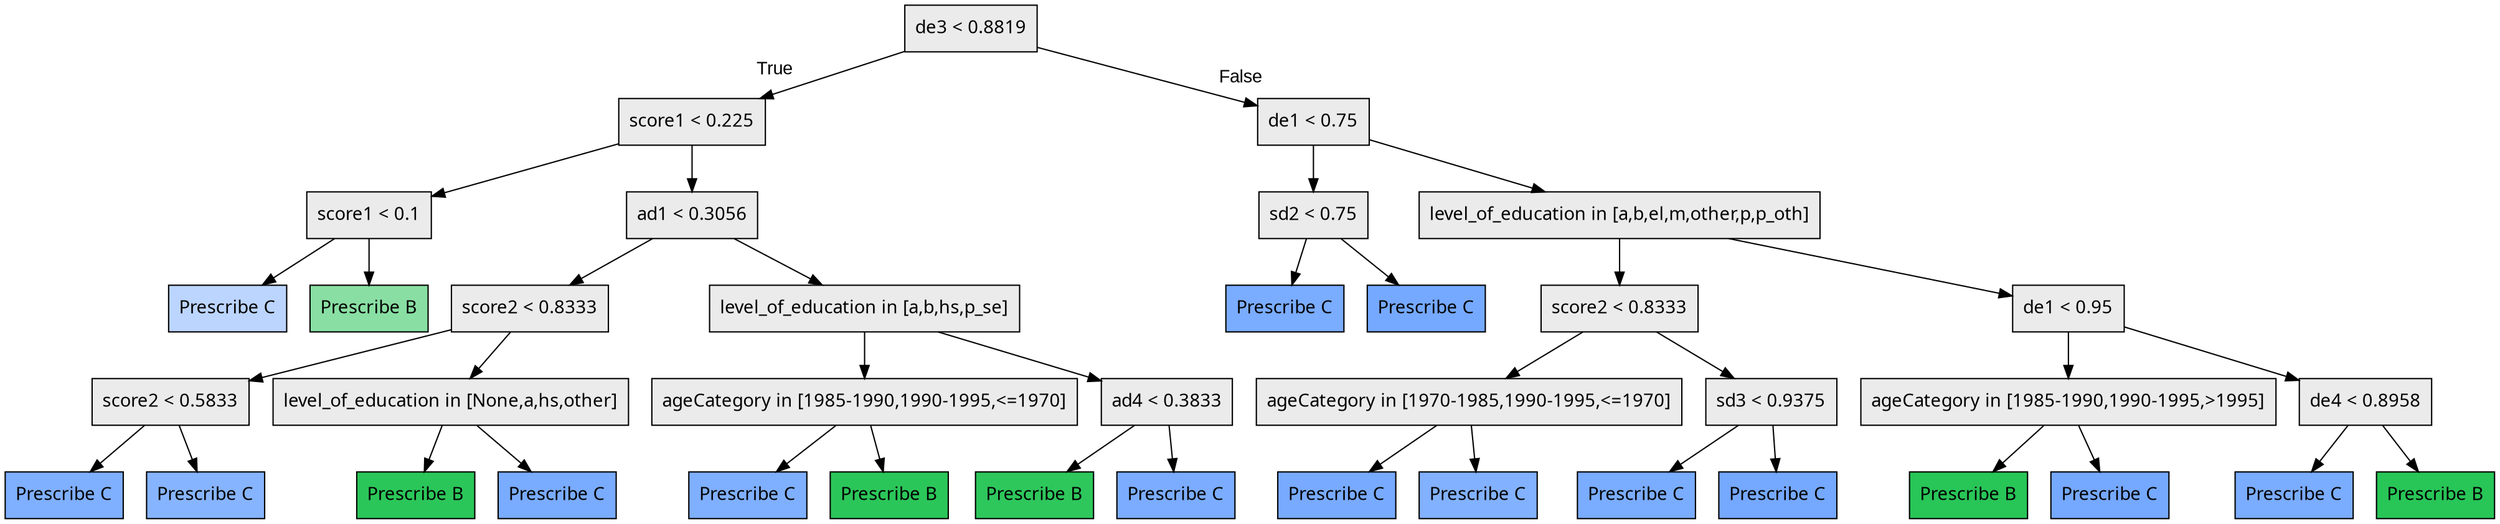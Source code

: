 digraph "G" {
1 [fillcolor="#EBEBEB", fontname="bold arial", label="de3 &lt; 0.8819", shape=box, style="filled"];
2 [fillcolor="#EBEBEB", fontname="bold arial", label="score1 &lt; 0.225", shape=box, style="filled"];
3 [fillcolor="#EBEBEB", fontname="bold arial", label="score1 &lt; 0.1", shape=box, style="filled"];
4 [color=black, fillcolor="#619CFF6c", fontname="bold arial", label="Prescribe C", shape=box, style="filled"];
5 [color=black, fillcolor="#00BA3876", fontname="bold arial", label="Prescribe B", shape=box, style="filled"];
6 [fillcolor="#EBEBEB", fontname="bold arial", label="ad1 &lt; 0.3056", shape=box, style="filled"];
7 [fillcolor="#EBEBEB", fontname="bold arial", label="score2 &lt; 0.8333", shape=box, style="filled"];
8 [fillcolor="#EBEBEB", fontname="bold arial", label="score2 &lt; 0.5833", shape=box, style="filled"];
9 [color=black, fillcolor="#619CFFcf", fontname="bold arial", label="Prescribe C", shape=box, style="filled"];
10 [color=black, fillcolor="#619CFFc1", fontname="bold arial", label="Prescribe C", shape=box, style="filled"];
11 [fillcolor="#EBEBEB", fontname="bold arial", label="level_of_education in [None,a,hs,other]", shape=box, style="filled"];
12 [color=black, fillcolor="#00BA38d4", fontname="bold arial", label="Prescribe B", shape=box, style="filled"];
13 [color=black, fillcolor="#619CFFd8", fontname="bold arial", label="Prescribe C", shape=box, style="filled"];
14 [fillcolor="#EBEBEB", fontname="bold arial", label="level_of_education in [a,b,hs,p_se]", shape=box, style="filled"];
15 [fillcolor="#EBEBEB", fontname="bold arial", label="ageCategory in [1985-1990,1990-1995,&lt;=1970]", shape=box, style="filled"];
16 [color=black, fillcolor="#619CFFce", fontname="bold arial", label="Prescribe C", shape=box, style="filled"];
17 [color=black, fillcolor="#00BA38d4", fontname="bold arial", label="Prescribe B", shape=box, style="filled"];
18 [fillcolor="#EBEBEB", fontname="bold arial", label="ad4 &lt; 0.3833", shape=box, style="filled"];
19 [color=black, fillcolor="#00BA38d1", fontname="bold arial", label="Prescribe B", shape=box, style="filled"];
20 [color=black, fillcolor="#619CFFd5", fontname="bold arial", label="Prescribe C", shape=box, style="filled"];
21 [fillcolor="#EBEBEB", fontname="bold arial", label="de1 &lt; 0.75", shape=box, style="filled"];
22 [fillcolor="#EBEBEB", fontname="bold arial", label="sd2 &lt; 0.75", shape=box, style="filled"];
23 [color=black, fillcolor="#619CFFd6", fontname="bold arial", label="Prescribe C", shape=box, style="filled"];
24 [color=black, fillcolor="#619CFFde", fontname="bold arial", label="Prescribe C", shape=box, style="filled"];
25 [fillcolor="#EBEBEB", fontname="bold arial", label="level_of_education in [a,b,el,m,other,p,p_oth]", shape=box, style="filled"];
26 [fillcolor="#EBEBEB", fontname="bold arial", label="score2 &lt; 0.8333", shape=box, style="filled"];
27 [fillcolor="#EBEBEB", fontname="bold arial", label="ageCategory in [1970-1985,1990-1995,&lt;=1970]", shape=box, style="filled"];
28 [color=black, fillcolor="#619CFFda", fontname="bold arial", label="Prescribe C", shape=box, style="filled"];
29 [color=black, fillcolor="#619CFFc9", fontname="bold arial", label="Prescribe C", shape=box, style="filled"];
30 [fillcolor="#EBEBEB", fontname="bold arial", label="sd3 &lt; 0.9375", shape=box, style="filled"];
31 [color=black, fillcolor="#619CFFd7", fontname="bold arial", label="Prescribe C", shape=box, style="filled"];
32 [color=black, fillcolor="#619CFFdf", fontname="bold arial", label="Prescribe C", shape=box, style="filled"];
33 [fillcolor="#EBEBEB", fontname="bold arial", label="de1 &lt; 0.95", shape=box, style="filled"];
34 [fillcolor="#EBEBEB", fontname="bold arial", label="ageCategory in [1985-1990,1990-1995,&gt;1995]", shape=box, style="filled"];
35 [color=black, fillcolor="#00BA38d7", fontname="bold arial", label="Prescribe B", shape=box, style="filled"];
36 [color=black, fillcolor="#619CFFdf", fontname="bold arial", label="Prescribe C", shape=box, style="filled"];
37 [fillcolor="#EBEBEB", fontname="bold arial", label="de4 &lt; 0.8958", shape=box, style="filled"];
38 [color=black, fillcolor="#619CFFd6", fontname="bold arial", label="Prescribe C", shape=box, style="filled"];
39 [color=black, fillcolor="#00BA38d7", fontname="bold arial", label="Prescribe B", shape=box, style="filled"];
1 -> 2  [fontname="arial", headlabel="True", key=0, labelangle=45, labeldistance="2.5"];
1 -> 21  [fontname="arial", headlabel="False", key=0, labelangle="-45", labeldistance="2.5"];
2 -> 3  [key=0];
2 -> 6  [key=0];
3 -> 4  [key=0];
3 -> 5  [key=0];
6 -> 7  [key=0];
6 -> 14  [key=0];
7 -> 8  [key=0];
7 -> 11  [key=0];
8 -> 9  [key=0];
8 -> 10  [key=0];
11 -> 12  [key=0];
11 -> 13  [key=0];
14 -> 15  [key=0];
14 -> 18  [key=0];
15 -> 16  [key=0];
15 -> 17  [key=0];
18 -> 19  [key=0];
18 -> 20  [key=0];
21 -> 22  [key=0];
21 -> 25  [key=0];
22 -> 23  [key=0];
22 -> 24  [key=0];
25 -> 26  [key=0];
25 -> 33  [key=0];
26 -> 27  [key=0];
26 -> 30  [key=0];
27 -> 28  [key=0];
27 -> 29  [key=0];
30 -> 31  [key=0];
30 -> 32  [key=0];
33 -> 34  [key=0];
33 -> 37  [key=0];
34 -> 35  [key=0];
34 -> 36  [key=0];
37 -> 38  [key=0];
37 -> 39  [key=0];
}
